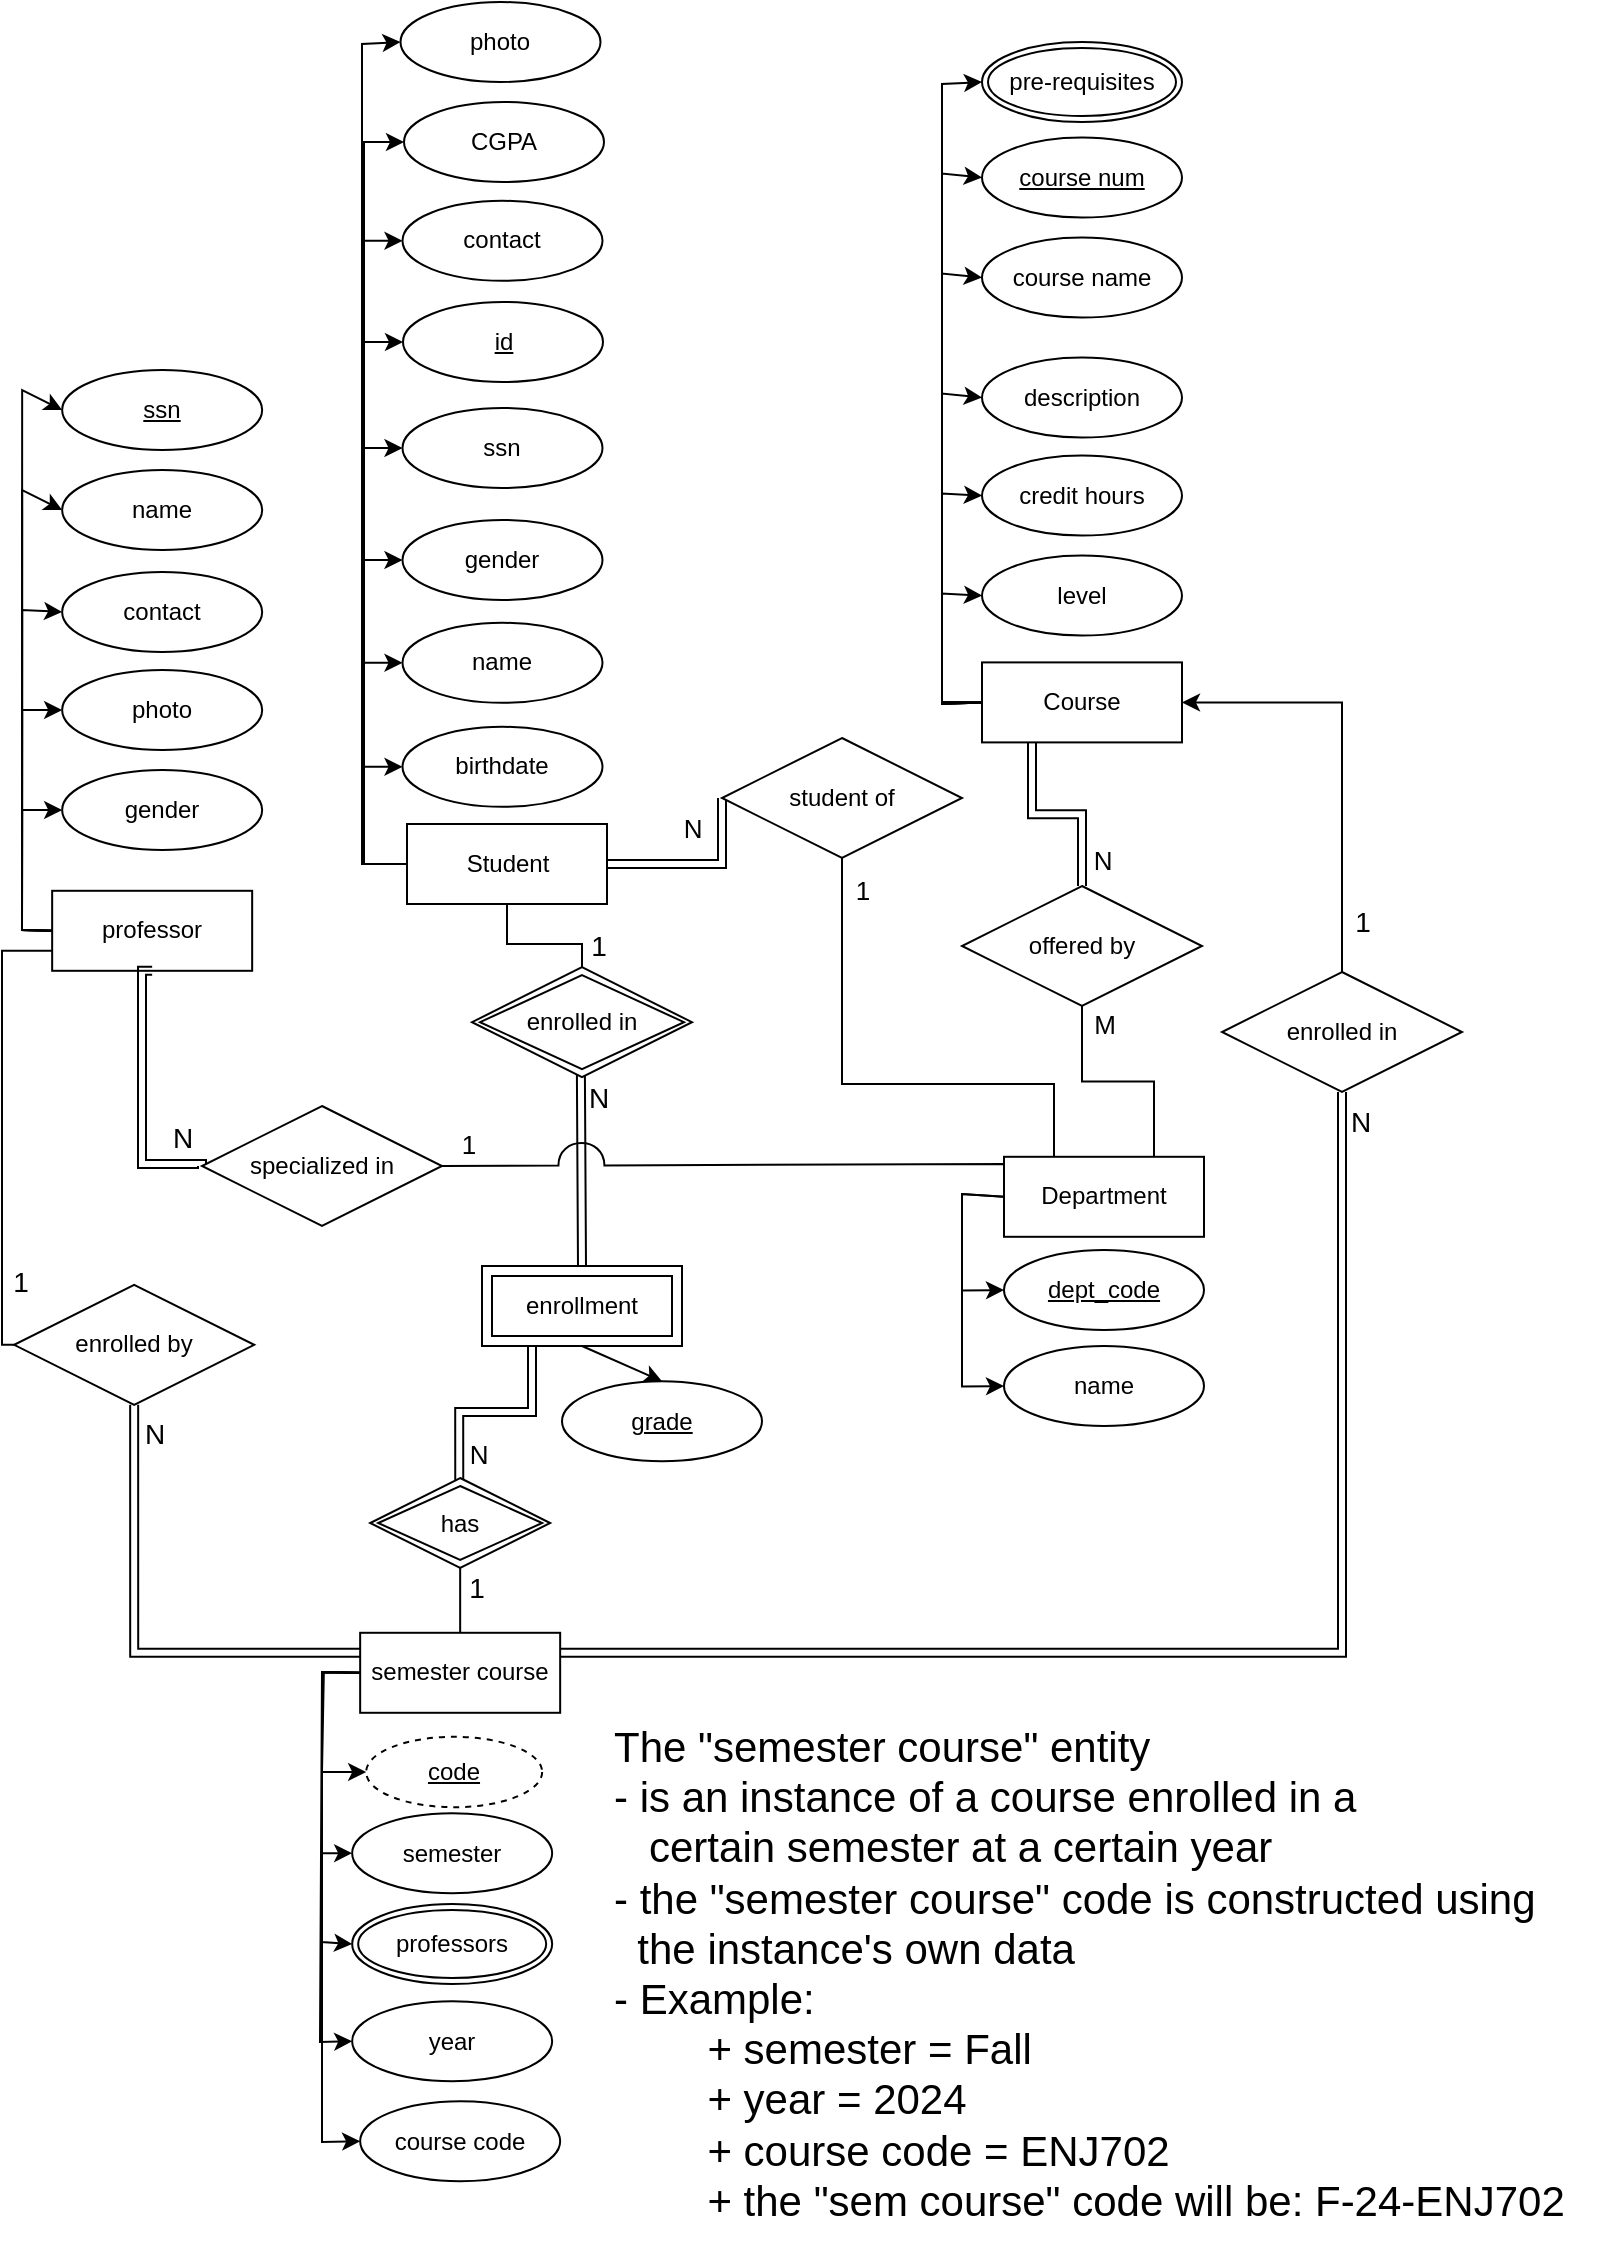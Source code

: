 <mxfile version="23.1.2" type="github">
  <diagram name="Page-1" id="5T_YC4kcuNcBQj2MiASD">
    <mxGraphModel dx="168" dy="612" grid="1" gridSize="10" guides="1" tooltips="1" connect="1" arrows="1" fold="1" page="1" pageScale="1" pageWidth="827" pageHeight="1169" math="0" shadow="0">
      <root>
        <mxCell id="0" />
        <mxCell id="1" parent="0" />
        <mxCell id="dBDPDZmybZHjLRNopPOm-32" style="rounded=1;orthogonalLoop=1;jettySize=auto;html=1;exitX=0.5;exitY=0;exitDx=0;exitDy=0;entryX=0;entryY=1;entryDx=0;entryDy=0;endArrow=none;endFill=0;" parent="1" edge="1">
          <mxGeometry relative="1" as="geometry">
            <mxPoint x="498.662" y="60.078" as="targetPoint" />
          </mxGeometry>
        </mxCell>
        <mxCell id="dBDPDZmybZHjLRNopPOm-33" style="rounded=1;orthogonalLoop=1;jettySize=auto;html=1;entryX=0.5;entryY=1;entryDx=0;entryDy=0;exitX=0.5;exitY=0;exitDx=0;exitDy=0;endArrow=none;endFill=0;" parent="1" edge="1">
          <mxGeometry relative="1" as="geometry">
            <mxPoint x="442.5" y="55.2" as="targetPoint" />
          </mxGeometry>
        </mxCell>
        <mxCell id="dBDPDZmybZHjLRNopPOm-34" style="rounded=1;orthogonalLoop=1;jettySize=auto;html=1;entryX=0.5;entryY=1;entryDx=0;entryDy=0;exitX=0.5;exitY=0;exitDx=0;exitDy=0;endArrow=none;endFill=0;" parent="1" edge="1">
          <mxGeometry relative="1" as="geometry">
            <mxPoint x="367.5" y="55.2" as="targetPoint" />
          </mxGeometry>
        </mxCell>
        <mxCell id="cZ-kEsk4A76ILp2WTgLH-54" style="rounded=0;orthogonalLoop=1;jettySize=auto;html=1;exitX=1;exitY=0.5;exitDx=0;exitDy=0;entryX=0;entryY=0.5;entryDx=0;entryDy=0;endArrow=none;endFill=0;" parent="1" edge="1">
          <mxGeometry relative="1" as="geometry">
            <mxPoint x="364" y="390.0" as="sourcePoint" />
          </mxGeometry>
        </mxCell>
        <mxCell id="cZ-kEsk4A76ILp2WTgLH-36" style="rounded=0;orthogonalLoop=1;jettySize=auto;html=1;exitX=0.5;exitY=1;exitDx=0;exitDy=0;entryX=0;entryY=0;entryDx=0;entryDy=0;endArrow=none;endFill=0;" parent="1" edge="1">
          <mxGeometry relative="1" as="geometry">
            <mxPoint x="430" y="600" as="sourcePoint" />
          </mxGeometry>
        </mxCell>
        <mxCell id="cZ-kEsk4A76ILp2WTgLH-38" style="rounded=0;orthogonalLoop=1;jettySize=auto;html=1;exitX=0.5;exitY=1;exitDx=0;exitDy=0;entryX=0;entryY=0;entryDx=0;entryDy=0;endArrow=none;endFill=0;" parent="1" edge="1">
          <mxGeometry relative="1" as="geometry">
            <mxPoint x="430" y="600" as="sourcePoint" />
          </mxGeometry>
        </mxCell>
        <mxCell id="cZ-kEsk4A76ILp2WTgLH-39" style="rounded=0;orthogonalLoop=1;jettySize=auto;html=1;exitX=0.5;exitY=1;exitDx=0;exitDy=0;entryX=0;entryY=0;entryDx=0;entryDy=0;endArrow=none;endFill=0;" parent="1" edge="1">
          <mxGeometry relative="1" as="geometry">
            <mxPoint x="430" y="600" as="sourcePoint" />
          </mxGeometry>
        </mxCell>
        <mxCell id="cZ-kEsk4A76ILp2WTgLH-40" style="rounded=0;orthogonalLoop=1;jettySize=auto;html=1;exitX=0.5;exitY=1;exitDx=0;exitDy=0;entryX=1;entryY=0;entryDx=0;entryDy=0;endArrow=none;endFill=0;" parent="1" edge="1">
          <mxGeometry relative="1" as="geometry">
            <mxPoint x="430" y="600" as="sourcePoint" />
          </mxGeometry>
        </mxCell>
        <mxCell id="cZ-kEsk4A76ILp2WTgLH-41" style="rounded=0;orthogonalLoop=1;jettySize=auto;html=1;exitX=0.5;exitY=1;exitDx=0;exitDy=0;entryX=1;entryY=0;entryDx=0;entryDy=0;endArrow=none;endFill=0;" parent="1" edge="1">
          <mxGeometry relative="1" as="geometry">
            <mxPoint x="430" y="600" as="sourcePoint" />
          </mxGeometry>
        </mxCell>
        <mxCell id="xTe9xbJIrPCpYl-wwYux-94" style="rounded=0;orthogonalLoop=1;jettySize=auto;html=1;exitX=0.5;exitY=0;exitDx=0;exitDy=0;entryX=0.495;entryY=0.975;entryDx=0;entryDy=0;shape=link;entryPerimeter=0;" parent="1" source="xTe9xbJIrPCpYl-wwYux-115" target="xTe9xbJIrPCpYl-wwYux-116" edge="1">
          <mxGeometry relative="1" as="geometry">
            <mxPoint x="1140" y="531.6" as="targetPoint" />
            <mxPoint x="1140" y="649" as="sourcePoint" />
          </mxGeometry>
        </mxCell>
        <mxCell id="xTe9xbJIrPCpYl-wwYux-109" value="N" style="edgeLabel;html=1;align=center;verticalAlign=middle;resizable=0;points=[];fontSize=14;" parent="xTe9xbJIrPCpYl-wwYux-94" connectable="0" vertex="1">
          <mxGeometry x="0.688" y="-1" relative="1" as="geometry">
            <mxPoint x="7" y="-3" as="offset" />
          </mxGeometry>
        </mxCell>
        <mxCell id="xTe9xbJIrPCpYl-wwYux-98" style="rounded=0;orthogonalLoop=1;jettySize=auto;html=1;exitX=0.5;exitY=1;exitDx=0;exitDy=0;entryX=0.5;entryY=0;entryDx=0;entryDy=0;" parent="1" source="xTe9xbJIrPCpYl-wwYux-115" target="xTe9xbJIrPCpYl-wwYux-97" edge="1">
          <mxGeometry relative="1" as="geometry">
            <mxPoint x="1140" y="689" as="sourcePoint" />
          </mxGeometry>
        </mxCell>
        <mxCell id="X2fCzPqbsDA_nEbmkDdk-4" value="year" style="ellipse;whiteSpace=wrap;html=1;align=center;" parent="1" vertex="1">
          <mxGeometry x="1025.08" y="1018.6" width="100" height="40" as="geometry" />
        </mxCell>
        <mxCell id="X2fCzPqbsDA_nEbmkDdk-5" value="semester" style="ellipse;whiteSpace=wrap;html=1;align=center;" parent="1" vertex="1">
          <mxGeometry x="1025.08" y="924.6" width="100" height="40" as="geometry" />
        </mxCell>
        <mxCell id="mxcPJLZRpm7xzvowM338-1" style="edgeStyle=orthogonalEdgeStyle;rounded=0;orthogonalLoop=1;jettySize=auto;html=1;entryX=0;entryY=0.5;entryDx=0;entryDy=0;" parent="1" source="X2fCzPqbsDA_nEbmkDdk-7" target="X2fCzPqbsDA_nEbmkDdk-5" edge="1">
          <mxGeometry relative="1" as="geometry">
            <Array as="points">
              <mxPoint x="1010" y="854" />
              <mxPoint x="1010" y="945" />
            </Array>
          </mxGeometry>
        </mxCell>
        <mxCell id="X2fCzPqbsDA_nEbmkDdk-7" value="semester course" style="whiteSpace=wrap;html=1;align=center;" parent="1" vertex="1">
          <mxGeometry x="1029.08" y="834.4" width="100" height="40" as="geometry" />
        </mxCell>
        <mxCell id="X2fCzPqbsDA_nEbmkDdk-9" value="" style="edgeStyle=none;orthogonalLoop=1;jettySize=auto;html=1;rounded=0;exitX=0;exitY=0.5;exitDx=0;exitDy=0;entryX=0;entryY=0.5;entryDx=0;entryDy=0;" parent="1" source="X2fCzPqbsDA_nEbmkDdk-7" target="mxcPJLZRpm7xzvowM338-2" edge="1">
          <mxGeometry width="100" relative="1" as="geometry">
            <mxPoint x="1043.08" y="863.6" as="sourcePoint" />
            <mxPoint x="1025" y="989" as="targetPoint" />
            <Array as="points">
              <mxPoint x="1010" y="854" />
              <mxPoint x="1010" y="989" />
            </Array>
          </mxGeometry>
        </mxCell>
        <mxCell id="X2fCzPqbsDA_nEbmkDdk-10" value="" style="edgeStyle=none;orthogonalLoop=1;jettySize=auto;html=1;rounded=0;exitX=0;exitY=0.5;exitDx=0;exitDy=0;entryX=0;entryY=0.5;entryDx=0;entryDy=0;" parent="1" source="X2fCzPqbsDA_nEbmkDdk-7" target="X2fCzPqbsDA_nEbmkDdk-4" edge="1">
          <mxGeometry width="100" relative="1" as="geometry">
            <mxPoint x="1033.08" y="872.6" as="sourcePoint" />
            <mxPoint x="1029.08" y="932.6" as="targetPoint" />
            <Array as="points">
              <mxPoint x="1010" y="854" />
              <mxPoint x="1009" y="1039" />
            </Array>
          </mxGeometry>
        </mxCell>
        <mxCell id="X2fCzPqbsDA_nEbmkDdk-11" value="" style="edgeStyle=none;orthogonalLoop=1;jettySize=auto;html=1;rounded=0;exitX=0;exitY=0.5;exitDx=0;exitDy=0;entryX=0;entryY=0.5;entryDx=0;entryDy=0;" parent="1" source="X2fCzPqbsDA_nEbmkDdk-7" target="X2fCzPqbsDA_nEbmkDdk-12" edge="1">
          <mxGeometry width="100" relative="1" as="geometry">
            <mxPoint x="1063.08" y="883.6" as="sourcePoint" />
            <mxPoint x="1029.08" y="1057.6" as="targetPoint" />
            <Array as="points">
              <mxPoint x="1010" y="854" />
              <mxPoint x="1010" y="1089" />
            </Array>
          </mxGeometry>
        </mxCell>
        <mxCell id="X2fCzPqbsDA_nEbmkDdk-12" value="course code" style="ellipse;whiteSpace=wrap;html=1;align=center;" parent="1" vertex="1">
          <mxGeometry x="1029.08" y="1068.6" width="100" height="40" as="geometry" />
        </mxCell>
        <mxCell id="X2fCzPqbsDA_nEbmkDdk-16" value="" style="edgeStyle=none;orthogonalLoop=1;jettySize=auto;html=1;rounded=0;exitX=0;exitY=0.5;exitDx=0;exitDy=0;entryX=0;entryY=0.5;entryDx=0;entryDy=0;" parent="1" source="X2fCzPqbsDA_nEbmkDdk-7" target="X2fCzPqbsDA_nEbmkDdk-17" edge="1">
          <mxGeometry width="100" relative="1" as="geometry">
            <mxPoint x="1029.92" y="854" as="sourcePoint" />
            <mxPoint x="1029" y="894" as="targetPoint" />
            <Array as="points">
              <mxPoint x="1010.92" y="854" />
              <mxPoint x="1010" y="904" />
            </Array>
          </mxGeometry>
        </mxCell>
        <mxCell id="X2fCzPqbsDA_nEbmkDdk-17" value="&lt;u&gt;code&lt;/u&gt;" style="ellipse;whiteSpace=wrap;html=1;align=center;dashed=1;aspect=fixed;" parent="1" vertex="1">
          <mxGeometry x="1032.08" y="886.4" width="88" height="35.2" as="geometry" />
        </mxCell>
        <mxCell id="xTe9xbJIrPCpYl-wwYux-2" style="edgeStyle=orthogonalEdgeStyle;rounded=0;orthogonalLoop=1;jettySize=auto;html=1;exitX=0.5;exitY=0;exitDx=0;exitDy=0;entryX=0.5;entryY=1;entryDx=0;entryDy=0;endArrow=none;endFill=0;" parent="1" source="X2fCzPqbsDA_nEbmkDdk-7" target="xTe9xbJIrPCpYl-wwYux-118" edge="1">
          <mxGeometry relative="1" as="geometry">
            <mxPoint x="1075.08" y="843" as="sourcePoint" />
            <mxPoint x="1079.08" y="781.0" as="targetPoint" />
          </mxGeometry>
        </mxCell>
        <mxCell id="xTe9xbJIrPCpYl-wwYux-111" value="1" style="edgeLabel;html=1;align=center;verticalAlign=middle;resizable=0;points=[];fontSize=14;" parent="xTe9xbJIrPCpYl-wwYux-2" connectable="0" vertex="1">
          <mxGeometry x="0.384" y="-1" relative="1" as="geometry">
            <mxPoint x="7" as="offset" />
          </mxGeometry>
        </mxCell>
        <mxCell id="xTe9xbJIrPCpYl-wwYux-4" style="edgeStyle=orthogonalEdgeStyle;rounded=0;orthogonalLoop=1;jettySize=auto;html=1;exitX=0.495;exitY=0.035;exitDx=0;exitDy=0;entryX=0.25;entryY=1;entryDx=0;entryDy=0;shape=link;exitPerimeter=0;" parent="1" source="xTe9xbJIrPCpYl-wwYux-118" target="xTe9xbJIrPCpYl-wwYux-115" edge="1">
          <mxGeometry relative="1" as="geometry">
            <mxPoint x="1079.08" y="740.0" as="sourcePoint" />
            <mxPoint x="1115" y="689" as="targetPoint" />
          </mxGeometry>
        </mxCell>
        <mxCell id="xTe9xbJIrPCpYl-wwYux-112" value="N" style="edgeLabel;html=1;align=center;verticalAlign=middle;resizable=0;points=[];fontSize=13;" parent="xTe9xbJIrPCpYl-wwYux-4" connectable="0" vertex="1">
          <mxGeometry x="-0.744" y="-4" relative="1" as="geometry">
            <mxPoint x="5" as="offset" />
          </mxGeometry>
        </mxCell>
        <mxCell id="xTe9xbJIrPCpYl-wwYux-7" style="edgeStyle=orthogonalEdgeStyle;rounded=0;orthogonalLoop=1;jettySize=auto;html=1;exitX=0.5;exitY=1;exitDx=0;exitDy=0;entryX=0;entryY=0.25;entryDx=0;entryDy=0;shape=link;" parent="1" source="xTe9xbJIrPCpYl-wwYux-5" target="X2fCzPqbsDA_nEbmkDdk-7" edge="1">
          <mxGeometry relative="1" as="geometry" />
        </mxCell>
        <mxCell id="xTe9xbJIrPCpYl-wwYux-113" value="N" style="edgeLabel;html=1;align=center;verticalAlign=middle;resizable=0;points=[];fontSize=14;" parent="xTe9xbJIrPCpYl-wwYux-7" connectable="0" vertex="1">
          <mxGeometry x="-0.788" y="4" relative="1" as="geometry">
            <mxPoint x="6" y="-11" as="offset" />
          </mxGeometry>
        </mxCell>
        <mxCell id="xTe9xbJIrPCpYl-wwYux-59" style="edgeStyle=orthogonalEdgeStyle;rounded=0;orthogonalLoop=1;jettySize=auto;html=1;exitX=0;exitY=0.5;exitDx=0;exitDy=0;entryX=0;entryY=0.75;entryDx=0;entryDy=0;endArrow=none;endFill=0;" parent="1" source="xTe9xbJIrPCpYl-wwYux-5" target="xTe9xbJIrPCpYl-wwYux-8" edge="1">
          <mxGeometry relative="1" as="geometry">
            <Array as="points">
              <mxPoint x="850" y="690" />
              <mxPoint x="850" y="493" />
            </Array>
          </mxGeometry>
        </mxCell>
        <mxCell id="xTe9xbJIrPCpYl-wwYux-114" value="1" style="edgeLabel;html=1;align=center;verticalAlign=middle;resizable=0;points=[];fontSize=14;" parent="xTe9xbJIrPCpYl-wwYux-59" connectable="0" vertex="1">
          <mxGeometry x="-0.625" y="-1" relative="1" as="geometry">
            <mxPoint x="8" y="5" as="offset" />
          </mxGeometry>
        </mxCell>
        <mxCell id="xTe9xbJIrPCpYl-wwYux-5" value="enrolled by" style="shape=rhombus;perimeter=rhombusPerimeter;whiteSpace=wrap;html=1;align=center;" parent="1" vertex="1">
          <mxGeometry x="856.08" y="660.4" width="120" height="60" as="geometry" />
        </mxCell>
        <mxCell id="xTe9xbJIrPCpYl-wwYux-8" value="professor" style="whiteSpace=wrap;html=1;align=center;" parent="1" vertex="1">
          <mxGeometry x="875.08" y="463.4" width="100" height="40" as="geometry" />
        </mxCell>
        <mxCell id="xTe9xbJIrPCpYl-wwYux-9" value="&lt;u&gt;ssn&lt;/u&gt;" style="ellipse;whiteSpace=wrap;html=1;align=center;" parent="1" vertex="1">
          <mxGeometry x="880.08" y="203" width="100" height="40" as="geometry" />
        </mxCell>
        <mxCell id="xTe9xbJIrPCpYl-wwYux-10" value="name" style="ellipse;whiteSpace=wrap;html=1;align=center;" parent="1" vertex="1">
          <mxGeometry x="880.08" y="253" width="100" height="40" as="geometry" />
        </mxCell>
        <mxCell id="xTe9xbJIrPCpYl-wwYux-11" value="contact" style="ellipse;whiteSpace=wrap;html=1;align=center;" parent="1" vertex="1">
          <mxGeometry x="880.08" y="304" width="100" height="40" as="geometry" />
        </mxCell>
        <mxCell id="xTe9xbJIrPCpYl-wwYux-12" value="photo" style="ellipse;whiteSpace=wrap;html=1;align=center;" parent="1" vertex="1">
          <mxGeometry x="880.08" y="353" width="100" height="40" as="geometry" />
        </mxCell>
        <mxCell id="xTe9xbJIrPCpYl-wwYux-13" value="gender" style="ellipse;whiteSpace=wrap;html=1;align=center;" parent="1" vertex="1">
          <mxGeometry x="880.08" y="403" width="100" height="40" as="geometry" />
        </mxCell>
        <mxCell id="xTe9xbJIrPCpYl-wwYux-14" value="" style="edgeStyle=none;orthogonalLoop=1;jettySize=auto;html=1;rounded=0;entryX=0;entryY=0.5;entryDx=0;entryDy=0;exitX=0;exitY=0.5;exitDx=0;exitDy=0;" parent="1" source="xTe9xbJIrPCpYl-wwYux-8" target="xTe9xbJIrPCpYl-wwYux-9" edge="1">
          <mxGeometry width="100" relative="1" as="geometry">
            <mxPoint x="860.08" y="154" as="sourcePoint" />
            <mxPoint x="870.08" y="214.4" as="targetPoint" />
            <Array as="points">
              <mxPoint x="860" y="483" />
              <mxPoint x="860.08" y="213" />
            </Array>
          </mxGeometry>
        </mxCell>
        <mxCell id="xTe9xbJIrPCpYl-wwYux-15" value="" style="edgeStyle=none;orthogonalLoop=1;jettySize=auto;html=1;rounded=0;entryX=0;entryY=0.5;entryDx=0;entryDy=0;exitX=0;exitY=0.5;exitDx=0;exitDy=0;" parent="1" source="xTe9xbJIrPCpYl-wwYux-8" target="xTe9xbJIrPCpYl-wwYux-10" edge="1">
          <mxGeometry width="100" relative="1" as="geometry">
            <mxPoint x="810.08" y="194" as="sourcePoint" />
            <mxPoint x="870.08" y="254" as="targetPoint" />
            <Array as="points">
              <mxPoint x="860" y="483" />
              <mxPoint x="860.08" y="263" />
            </Array>
          </mxGeometry>
        </mxCell>
        <mxCell id="xTe9xbJIrPCpYl-wwYux-16" value="" style="edgeStyle=none;orthogonalLoop=1;jettySize=auto;html=1;rounded=0;entryX=0;entryY=0.5;entryDx=0;entryDy=0;exitX=0;exitY=0.5;exitDx=0;exitDy=0;" parent="1" source="xTe9xbJIrPCpYl-wwYux-8" target="xTe9xbJIrPCpYl-wwYux-11" edge="1">
          <mxGeometry width="100" relative="1" as="geometry">
            <mxPoint x="810.08" y="258" as="sourcePoint" />
            <mxPoint x="870.08" y="318" as="targetPoint" />
            <Array as="points">
              <mxPoint x="860" y="483" />
              <mxPoint x="860.08" y="323" />
            </Array>
          </mxGeometry>
        </mxCell>
        <mxCell id="xTe9xbJIrPCpYl-wwYux-17" value="" style="edgeStyle=none;orthogonalLoop=1;jettySize=auto;html=1;rounded=0;entryX=0;entryY=0.5;entryDx=0;entryDy=0;exitX=0;exitY=0.5;exitDx=0;exitDy=0;" parent="1" source="xTe9xbJIrPCpYl-wwYux-8" target="xTe9xbJIrPCpYl-wwYux-12" edge="1">
          <mxGeometry width="100" relative="1" as="geometry">
            <mxPoint x="830.08" y="203" as="sourcePoint" />
            <mxPoint x="880.08" y="358" as="targetPoint" />
            <Array as="points">
              <mxPoint x="860" y="483" />
              <mxPoint x="860.08" y="373" />
            </Array>
          </mxGeometry>
        </mxCell>
        <mxCell id="xTe9xbJIrPCpYl-wwYux-18" value="" style="edgeStyle=none;orthogonalLoop=1;jettySize=auto;html=1;rounded=0;entryX=0;entryY=0.5;entryDx=0;entryDy=0;exitX=0;exitY=0.5;exitDx=0;exitDy=0;" parent="1" source="xTe9xbJIrPCpYl-wwYux-8" target="xTe9xbJIrPCpYl-wwYux-13" edge="1">
          <mxGeometry width="100" relative="1" as="geometry">
            <mxPoint x="810.08" y="368" as="sourcePoint" />
            <mxPoint x="870.08" y="428" as="targetPoint" />
            <Array as="points">
              <mxPoint x="860" y="483" />
              <mxPoint x="860.08" y="423" />
            </Array>
          </mxGeometry>
        </mxCell>
        <mxCell id="xTe9xbJIrPCpYl-wwYux-20" value="Department" style="whiteSpace=wrap;html=1;align=center;" parent="1" vertex="1">
          <mxGeometry x="1351" y="596.4" width="100" height="40" as="geometry" />
        </mxCell>
        <mxCell id="xTe9xbJIrPCpYl-wwYux-21" value="&lt;u&gt;dept_code&lt;/u&gt;" style="ellipse;whiteSpace=wrap;html=1;align=center;" parent="1" vertex="1">
          <mxGeometry x="1351" y="643" width="100" height="40" as="geometry" />
        </mxCell>
        <mxCell id="xTe9xbJIrPCpYl-wwYux-22" value="" style="edgeStyle=none;orthogonalLoop=1;jettySize=auto;html=1;rounded=0;entryX=0;entryY=0.5;entryDx=0;entryDy=0;exitX=0;exitY=0.5;exitDx=0;exitDy=0;" parent="1" source="xTe9xbJIrPCpYl-wwYux-20" target="xTe9xbJIrPCpYl-wwYux-21" edge="1">
          <mxGeometry width="100" relative="1" as="geometry">
            <mxPoint x="1330" y="616" as="sourcePoint" />
            <mxPoint x="1340" y="676.4" as="targetPoint" />
            <Array as="points">
              <mxPoint x="1330" y="615" />
              <mxPoint x="1330" y="663.3" />
            </Array>
          </mxGeometry>
        </mxCell>
        <mxCell id="xTe9xbJIrPCpYl-wwYux-23" value="name" style="ellipse;whiteSpace=wrap;html=1;align=center;" parent="1" vertex="1">
          <mxGeometry x="1351" y="691" width="100" height="40" as="geometry" />
        </mxCell>
        <mxCell id="xTe9xbJIrPCpYl-wwYux-24" value="" style="edgeStyle=none;orthogonalLoop=1;jettySize=auto;html=1;rounded=0;entryX=0;entryY=0.5;entryDx=0;entryDy=0;exitX=0;exitY=0.5;exitDx=0;exitDy=0;" parent="1" source="xTe9xbJIrPCpYl-wwYux-20" target="xTe9xbJIrPCpYl-wwYux-23" edge="1">
          <mxGeometry width="100" relative="1" as="geometry">
            <mxPoint x="1280" y="656" as="sourcePoint" />
            <mxPoint x="1340" y="716" as="targetPoint" />
            <Array as="points">
              <mxPoint x="1330" y="615" />
              <mxPoint x="1330" y="711.3" />
            </Array>
          </mxGeometry>
        </mxCell>
        <mxCell id="xTe9xbJIrPCpYl-wwYux-44" value="Course" style="whiteSpace=wrap;html=1;align=center;" parent="1" vertex="1">
          <mxGeometry x="1340" y="349.2" width="100" height="40" as="geometry" />
        </mxCell>
        <mxCell id="xTe9xbJIrPCpYl-wwYux-45" value="&lt;u&gt;course num&lt;/u&gt;" style="ellipse;whiteSpace=wrap;html=1;align=center;" parent="1" vertex="1">
          <mxGeometry x="1340" y="86.8" width="100" height="40" as="geometry" />
        </mxCell>
        <mxCell id="xTe9xbJIrPCpYl-wwYux-46" value="course name" style="ellipse;whiteSpace=wrap;html=1;align=center;" parent="1" vertex="1">
          <mxGeometry x="1340" y="136.8" width="100" height="40" as="geometry" />
        </mxCell>
        <mxCell id="xTe9xbJIrPCpYl-wwYux-47" value="description" style="ellipse;whiteSpace=wrap;html=1;align=center;" parent="1" vertex="1">
          <mxGeometry x="1340" y="196.8" width="100" height="40" as="geometry" />
        </mxCell>
        <mxCell id="xTe9xbJIrPCpYl-wwYux-48" value="credit hours" style="ellipse;whiteSpace=wrap;html=1;align=center;" parent="1" vertex="1">
          <mxGeometry x="1340" y="245.8" width="100" height="40" as="geometry" />
        </mxCell>
        <mxCell id="xTe9xbJIrPCpYl-wwYux-49" value="level" style="ellipse;whiteSpace=wrap;html=1;align=center;" parent="1" vertex="1">
          <mxGeometry x="1340" y="295.8" width="100" height="40" as="geometry" />
        </mxCell>
        <mxCell id="xTe9xbJIrPCpYl-wwYux-50" value="" style="edgeStyle=none;orthogonalLoop=1;jettySize=auto;html=1;rounded=0;entryX=0;entryY=0.5;entryDx=0;entryDy=0;exitX=0;exitY=0.5;exitDx=0;exitDy=0;" parent="1" source="xTe9xbJIrPCpYl-wwYux-44" target="xTe9xbJIrPCpYl-wwYux-45" edge="1">
          <mxGeometry width="100" relative="1" as="geometry">
            <mxPoint x="1320" y="45.8" as="sourcePoint" />
            <mxPoint x="1330" y="106.2" as="targetPoint" />
            <Array as="points">
              <mxPoint x="1320" y="369" />
              <mxPoint x="1320" y="104.8" />
            </Array>
          </mxGeometry>
        </mxCell>
        <mxCell id="xTe9xbJIrPCpYl-wwYux-51" value="" style="edgeStyle=none;orthogonalLoop=1;jettySize=auto;html=1;rounded=0;entryX=0;entryY=0.5;entryDx=0;entryDy=0;exitX=0;exitY=0.5;exitDx=0;exitDy=0;" parent="1" source="xTe9xbJIrPCpYl-wwYux-44" target="xTe9xbJIrPCpYl-wwYux-46" edge="1">
          <mxGeometry width="100" relative="1" as="geometry">
            <mxPoint x="1270" y="85.8" as="sourcePoint" />
            <mxPoint x="1330" y="145.8" as="targetPoint" />
            <Array as="points">
              <mxPoint x="1320" y="370" />
              <mxPoint x="1320" y="154.8" />
            </Array>
          </mxGeometry>
        </mxCell>
        <mxCell id="xTe9xbJIrPCpYl-wwYux-52" value="" style="edgeStyle=none;orthogonalLoop=1;jettySize=auto;html=1;rounded=0;entryX=0;entryY=0.5;entryDx=0;entryDy=0;exitX=0;exitY=0.5;exitDx=0;exitDy=0;" parent="1" source="xTe9xbJIrPCpYl-wwYux-44" target="xTe9xbJIrPCpYl-wwYux-47" edge="1">
          <mxGeometry width="100" relative="1" as="geometry">
            <mxPoint x="1270" y="149.8" as="sourcePoint" />
            <mxPoint x="1330" y="209.8" as="targetPoint" />
            <Array as="points">
              <mxPoint x="1320" y="370" />
              <mxPoint x="1320" y="214.8" />
            </Array>
          </mxGeometry>
        </mxCell>
        <mxCell id="xTe9xbJIrPCpYl-wwYux-53" value="" style="edgeStyle=none;orthogonalLoop=1;jettySize=auto;html=1;rounded=0;entryX=0;entryY=0.5;entryDx=0;entryDy=0;exitX=0;exitY=0.5;exitDx=0;exitDy=0;" parent="1" source="xTe9xbJIrPCpYl-wwYux-44" target="xTe9xbJIrPCpYl-wwYux-48" edge="1">
          <mxGeometry width="100" relative="1" as="geometry">
            <mxPoint x="1290" y="94.8" as="sourcePoint" />
            <mxPoint x="1340" y="249.8" as="targetPoint" />
            <Array as="points">
              <mxPoint x="1320" y="370" />
              <mxPoint x="1320" y="264.8" />
            </Array>
          </mxGeometry>
        </mxCell>
        <mxCell id="xTe9xbJIrPCpYl-wwYux-54" value="" style="edgeStyle=none;orthogonalLoop=1;jettySize=auto;html=1;rounded=0;entryX=0;entryY=0.5;entryDx=0;entryDy=0;exitX=0;exitY=0.5;exitDx=0;exitDy=0;" parent="1" source="xTe9xbJIrPCpYl-wwYux-44" target="xTe9xbJIrPCpYl-wwYux-49" edge="1">
          <mxGeometry width="100" relative="1" as="geometry">
            <mxPoint x="1270" y="259.8" as="sourcePoint" />
            <mxPoint x="1330" y="319.8" as="targetPoint" />
            <Array as="points">
              <mxPoint x="1320" y="369" />
              <mxPoint x="1320" y="314.8" />
            </Array>
          </mxGeometry>
        </mxCell>
        <mxCell id="xTe9xbJIrPCpYl-wwYux-56" style="edgeStyle=orthogonalEdgeStyle;rounded=0;orthogonalLoop=1;jettySize=auto;html=1;exitX=0.5;exitY=1;exitDx=0;exitDy=0;entryX=1;entryY=0.25;entryDx=0;entryDy=0;shape=link;" parent="1" source="xTe9xbJIrPCpYl-wwYux-55" target="X2fCzPqbsDA_nEbmkDdk-7" edge="1">
          <mxGeometry relative="1" as="geometry">
            <mxPoint x="1070" y="660" as="targetPoint" />
          </mxGeometry>
        </mxCell>
        <mxCell id="xTe9xbJIrPCpYl-wwYux-107" value="N" style="edgeLabel;html=1;align=center;verticalAlign=middle;resizable=0;points=[];fontSize=14;" parent="xTe9xbJIrPCpYl-wwYux-56" connectable="0" vertex="1">
          <mxGeometry x="-0.951" y="1" relative="1" as="geometry">
            <mxPoint x="8" y="-2" as="offset" />
          </mxGeometry>
        </mxCell>
        <mxCell id="xTe9xbJIrPCpYl-wwYux-58" style="edgeStyle=orthogonalEdgeStyle;rounded=0;orthogonalLoop=1;jettySize=auto;html=1;exitX=0.5;exitY=0;exitDx=0;exitDy=0;entryX=1;entryY=0.5;entryDx=0;entryDy=0;" parent="1" source="xTe9xbJIrPCpYl-wwYux-55" target="xTe9xbJIrPCpYl-wwYux-44" edge="1">
          <mxGeometry relative="1" as="geometry" />
        </mxCell>
        <mxCell id="xTe9xbJIrPCpYl-wwYux-106" value="1" style="edgeLabel;html=1;align=center;verticalAlign=middle;resizable=0;points=[];fontSize=14;" parent="xTe9xbJIrPCpYl-wwYux-58" connectable="0" vertex="1">
          <mxGeometry x="-0.555" y="-2" relative="1" as="geometry">
            <mxPoint x="8" y="23" as="offset" />
          </mxGeometry>
        </mxCell>
        <mxCell id="xTe9xbJIrPCpYl-wwYux-55" value="enrolled in" style="shape=rhombus;perimeter=rhombusPerimeter;whiteSpace=wrap;html=1;align=center;" parent="1" vertex="1">
          <mxGeometry x="1460" y="504.0" width="120" height="60" as="geometry" />
        </mxCell>
        <mxCell id="xTe9xbJIrPCpYl-wwYux-80" style="edgeStyle=orthogonalEdgeStyle;rounded=0;orthogonalLoop=1;jettySize=auto;html=1;exitX=0;exitY=0.5;exitDx=0;exitDy=0;entryX=0;entryY=0.5;entryDx=0;entryDy=0;endArrow=none;endFill=0;startArrow=classic;startFill=1;" parent="1" source="xTe9xbJIrPCpYl-wwYux-60" target="xTe9xbJIrPCpYl-wwYux-71" edge="1">
          <mxGeometry relative="1" as="geometry" />
        </mxCell>
        <mxCell id="xTe9xbJIrPCpYl-wwYux-60" value="CGPA" style="ellipse;whiteSpace=wrap;html=1;align=center;" parent="1" vertex="1">
          <mxGeometry x="1051" y="69" width="100" height="40" as="geometry" />
        </mxCell>
        <mxCell id="xTe9xbJIrPCpYl-wwYux-79" style="edgeStyle=orthogonalEdgeStyle;rounded=0;orthogonalLoop=1;jettySize=auto;html=1;exitX=0;exitY=0.5;exitDx=0;exitDy=0;entryX=0;entryY=0.5;entryDx=0;entryDy=0;endArrow=none;endFill=0;startArrow=classic;startFill=1;" parent="1" source="xTe9xbJIrPCpYl-wwYux-62" target="xTe9xbJIrPCpYl-wwYux-71" edge="1">
          <mxGeometry relative="1" as="geometry">
            <mxPoint x="1011" y="339.0" as="targetPoint" />
          </mxGeometry>
        </mxCell>
        <mxCell id="xTe9xbJIrPCpYl-wwYux-62" value="contact" style="ellipse;whiteSpace=wrap;html=1;align=center;" parent="1" vertex="1">
          <mxGeometry x="1050.25" y="118.4" width="100" height="40" as="geometry" />
        </mxCell>
        <mxCell id="xTe9xbJIrPCpYl-wwYux-77" style="edgeStyle=orthogonalEdgeStyle;rounded=0;orthogonalLoop=1;jettySize=auto;html=1;exitX=0;exitY=0.5;exitDx=0;exitDy=0;entryX=0;entryY=0.5;entryDx=0;entryDy=0;startArrow=classic;startFill=1;endArrow=none;endFill=0;" parent="1" source="xTe9xbJIrPCpYl-wwYux-63" target="xTe9xbJIrPCpYl-wwYux-71" edge="1">
          <mxGeometry relative="1" as="geometry" />
        </mxCell>
        <mxCell id="xTe9xbJIrPCpYl-wwYux-63" value="id" style="ellipse;whiteSpace=wrap;html=1;align=center;fontStyle=4;" parent="1" vertex="1">
          <mxGeometry x="1050.5" y="169" width="100" height="40" as="geometry" />
        </mxCell>
        <mxCell id="xTe9xbJIrPCpYl-wwYux-76" style="edgeStyle=orthogonalEdgeStyle;rounded=0;orthogonalLoop=1;jettySize=auto;html=1;exitX=0;exitY=0.5;exitDx=0;exitDy=0;entryX=0;entryY=0.5;entryDx=0;entryDy=0;endArrow=none;endFill=0;startArrow=classic;startFill=1;" parent="1" source="xTe9xbJIrPCpYl-wwYux-67" target="xTe9xbJIrPCpYl-wwYux-71" edge="1">
          <mxGeometry relative="1" as="geometry" />
        </mxCell>
        <mxCell id="xTe9xbJIrPCpYl-wwYux-67" value="ssn" style="ellipse;whiteSpace=wrap;html=1;align=center;" parent="1" vertex="1">
          <mxGeometry x="1050.25" y="222" width="100" height="40" as="geometry" />
        </mxCell>
        <mxCell id="xTe9xbJIrPCpYl-wwYux-75" style="edgeStyle=orthogonalEdgeStyle;rounded=0;orthogonalLoop=1;jettySize=auto;html=1;exitX=0;exitY=0.5;exitDx=0;exitDy=0;entryX=0;entryY=0.5;entryDx=0;entryDy=0;endArrow=none;endFill=0;startArrow=classic;startFill=1;" parent="1" source="xTe9xbJIrPCpYl-wwYux-68" target="xTe9xbJIrPCpYl-wwYux-71" edge="1">
          <mxGeometry relative="1" as="geometry" />
        </mxCell>
        <mxCell id="xTe9xbJIrPCpYl-wwYux-68" value="gender" style="ellipse;whiteSpace=wrap;html=1;align=center;" parent="1" vertex="1">
          <mxGeometry x="1050.25" y="278" width="100" height="40" as="geometry" />
        </mxCell>
        <mxCell id="xTe9xbJIrPCpYl-wwYux-74" style="edgeStyle=orthogonalEdgeStyle;rounded=0;orthogonalLoop=1;jettySize=auto;html=1;exitX=0;exitY=0.5;exitDx=0;exitDy=0;entryX=0;entryY=0.5;entryDx=0;entryDy=0;endArrow=none;endFill=0;startArrow=classic;startFill=1;" parent="1" source="xTe9xbJIrPCpYl-wwYux-69" target="xTe9xbJIrPCpYl-wwYux-71" edge="1">
          <mxGeometry relative="1" as="geometry">
            <mxPoint x="1049.87" y="469" as="targetPoint" />
            <Array as="points">
              <mxPoint x="1030" y="349" />
              <mxPoint x="1030" y="450" />
            </Array>
          </mxGeometry>
        </mxCell>
        <mxCell id="xTe9xbJIrPCpYl-wwYux-69" value="name" style="ellipse;whiteSpace=wrap;html=1;align=center;" parent="1" vertex="1">
          <mxGeometry x="1050.25" y="329.4" width="100" height="40" as="geometry" />
        </mxCell>
        <mxCell id="xTe9xbJIrPCpYl-wwYux-73" style="edgeStyle=orthogonalEdgeStyle;rounded=0;orthogonalLoop=1;jettySize=auto;html=1;exitX=0;exitY=0.5;exitDx=0;exitDy=0;entryX=0;entryY=0.5;entryDx=0;entryDy=0;endArrow=none;endFill=0;startArrow=classic;startFill=1;" parent="1" source="xTe9xbJIrPCpYl-wwYux-70" target="xTe9xbJIrPCpYl-wwYux-71" edge="1">
          <mxGeometry relative="1" as="geometry" />
        </mxCell>
        <mxCell id="xTe9xbJIrPCpYl-wwYux-70" value="birthdate" style="ellipse;whiteSpace=wrap;html=1;align=center;" parent="1" vertex="1">
          <mxGeometry x="1050.25" y="381.4" width="100" height="40" as="geometry" />
        </mxCell>
        <mxCell id="xTe9xbJIrPCpYl-wwYux-87" style="edgeStyle=orthogonalEdgeStyle;rounded=0;orthogonalLoop=1;jettySize=auto;html=1;exitX=1;exitY=0.5;exitDx=0;exitDy=0;entryX=0;entryY=0.5;entryDx=0;entryDy=0;shape=link;" parent="1" source="xTe9xbJIrPCpYl-wwYux-71" target="xTe9xbJIrPCpYl-wwYux-86" edge="1">
          <mxGeometry relative="1" as="geometry">
            <Array as="points">
              <mxPoint x="1153" y="450" />
              <mxPoint x="1210" y="450" />
            </Array>
          </mxGeometry>
        </mxCell>
        <mxCell id="xTe9xbJIrPCpYl-wwYux-101" value="N" style="edgeLabel;html=1;align=center;verticalAlign=middle;resizable=0;points=[];fontSize=13;" parent="xTe9xbJIrPCpYl-wwYux-87" connectable="0" vertex="1">
          <mxGeometry x="0.506" y="3" relative="1" as="geometry">
            <mxPoint x="-12" y="-8" as="offset" />
          </mxGeometry>
        </mxCell>
        <mxCell id="xTe9xbJIrPCpYl-wwYux-96" style="edgeStyle=orthogonalEdgeStyle;rounded=0;orthogonalLoop=1;jettySize=auto;html=1;exitX=0.5;exitY=1;exitDx=0;exitDy=0;entryX=0.5;entryY=0;entryDx=0;entryDy=0;endArrow=none;endFill=0;" parent="1" source="xTe9xbJIrPCpYl-wwYux-71" target="xTe9xbJIrPCpYl-wwYux-116" edge="1">
          <mxGeometry relative="1" as="geometry">
            <mxPoint x="1140" y="471.6" as="targetPoint" />
          </mxGeometry>
        </mxCell>
        <mxCell id="xTe9xbJIrPCpYl-wwYux-108" value="1" style="edgeLabel;html=1;align=center;verticalAlign=middle;resizable=0;points=[];fontSize=14;" parent="xTe9xbJIrPCpYl-wwYux-96" connectable="0" vertex="1">
          <mxGeometry x="0.69" y="1" relative="1" as="geometry">
            <mxPoint x="7" as="offset" />
          </mxGeometry>
        </mxCell>
        <mxCell id="xTe9xbJIrPCpYl-wwYux-71" value="Student" style="whiteSpace=wrap;html=1;align=center;" parent="1" vertex="1">
          <mxGeometry x="1052.5" y="430" width="100" height="40" as="geometry" />
        </mxCell>
        <mxCell id="xTe9xbJIrPCpYl-wwYux-84" style="edgeStyle=orthogonalEdgeStyle;rounded=0;orthogonalLoop=1;jettySize=auto;html=1;exitX=0;exitY=0.5;exitDx=0;exitDy=0;entryX=0.5;entryY=1;entryDx=0;entryDy=0;shape=link;" parent="1" source="xTe9xbJIrPCpYl-wwYux-82" target="xTe9xbJIrPCpYl-wwYux-8" edge="1">
          <mxGeometry relative="1" as="geometry">
            <Array as="points">
              <mxPoint x="950" y="600" />
              <mxPoint x="920" y="600" />
              <mxPoint x="920" y="503" />
            </Array>
          </mxGeometry>
        </mxCell>
        <mxCell id="xTe9xbJIrPCpYl-wwYux-100" value="N" style="edgeLabel;html=1;align=center;verticalAlign=middle;resizable=0;points=[];fontSize=14;" parent="xTe9xbJIrPCpYl-wwYux-84" connectable="0" vertex="1">
          <mxGeometry x="0.607" y="-2" relative="1" as="geometry">
            <mxPoint x="18" y="62" as="offset" />
          </mxGeometry>
        </mxCell>
        <mxCell id="xTe9xbJIrPCpYl-wwYux-85" style="edgeStyle=orthogonalEdgeStyle;rounded=0;orthogonalLoop=1;jettySize=auto;html=1;exitX=1;exitY=0.5;exitDx=0;exitDy=0;entryX=0;entryY=0.25;entryDx=0;entryDy=0;jumpStyle=arc;jumpSize=23;endArrow=none;endFill=0;" parent="1" source="xTe9xbJIrPCpYl-wwYux-82" target="xTe9xbJIrPCpYl-wwYux-20" edge="1">
          <mxGeometry relative="1" as="geometry">
            <Array as="points">
              <mxPoint x="1070" y="600" />
              <mxPoint x="1351" y="600" />
            </Array>
          </mxGeometry>
        </mxCell>
        <mxCell id="xTe9xbJIrPCpYl-wwYux-99" value="1" style="edgeLabel;html=1;align=center;verticalAlign=middle;resizable=0;points=[];fontSize=13;" parent="xTe9xbJIrPCpYl-wwYux-85" connectable="0" vertex="1">
          <mxGeometry x="0.681" y="-1" relative="1" as="geometry">
            <mxPoint x="-229" y="-11" as="offset" />
          </mxGeometry>
        </mxCell>
        <mxCell id="xTe9xbJIrPCpYl-wwYux-82" value="specialized in" style="shape=rhombus;perimeter=rhombusPerimeter;whiteSpace=wrap;html=1;align=center;" parent="1" vertex="1">
          <mxGeometry x="950" y="571" width="120" height="60" as="geometry" />
        </mxCell>
        <mxCell id="xTe9xbJIrPCpYl-wwYux-88" style="edgeStyle=orthogonalEdgeStyle;rounded=0;orthogonalLoop=1;jettySize=auto;html=1;exitX=0.5;exitY=1;exitDx=0;exitDy=0;entryX=0.25;entryY=0;entryDx=0;entryDy=0;endArrow=none;endFill=0;" parent="1" source="xTe9xbJIrPCpYl-wwYux-86" target="xTe9xbJIrPCpYl-wwYux-20" edge="1">
          <mxGeometry relative="1" as="geometry">
            <mxPoint x="1320" y="550" as="targetPoint" />
            <Array as="points">
              <mxPoint x="1270" y="560" />
              <mxPoint x="1376" y="560" />
            </Array>
          </mxGeometry>
        </mxCell>
        <mxCell id="xTe9xbJIrPCpYl-wwYux-103" value="1" style="edgeLabel;html=1;align=center;verticalAlign=middle;resizable=0;points=[];fontSize=13;" parent="xTe9xbJIrPCpYl-wwYux-88" connectable="0" vertex="1">
          <mxGeometry x="0.245" relative="1" as="geometry">
            <mxPoint x="-36" y="-97" as="offset" />
          </mxGeometry>
        </mxCell>
        <mxCell id="xTe9xbJIrPCpYl-wwYux-86" value="student of" style="shape=rhombus;perimeter=rhombusPerimeter;whiteSpace=wrap;html=1;align=center;" parent="1" vertex="1">
          <mxGeometry x="1210" y="387" width="120" height="60" as="geometry" />
        </mxCell>
        <mxCell id="xTe9xbJIrPCpYl-wwYux-92" style="edgeStyle=orthogonalEdgeStyle;rounded=0;orthogonalLoop=1;jettySize=auto;html=1;exitX=0.5;exitY=1;exitDx=0;exitDy=0;entryX=0.75;entryY=0;entryDx=0;entryDy=0;endArrow=none;endFill=0;" parent="1" source="xTe9xbJIrPCpYl-wwYux-91" target="xTe9xbJIrPCpYl-wwYux-20" edge="1">
          <mxGeometry relative="1" as="geometry" />
        </mxCell>
        <mxCell id="xTe9xbJIrPCpYl-wwYux-105" value="M" style="edgeLabel;html=1;align=center;verticalAlign=middle;resizable=0;points=[];fontSize=13;" parent="xTe9xbJIrPCpYl-wwYux-92" connectable="0" vertex="1">
          <mxGeometry x="0.059" relative="1" as="geometry">
            <mxPoint x="-11" y="-29" as="offset" />
          </mxGeometry>
        </mxCell>
        <mxCell id="xTe9xbJIrPCpYl-wwYux-93" style="edgeStyle=orthogonalEdgeStyle;rounded=0;orthogonalLoop=1;jettySize=auto;html=1;exitX=0.5;exitY=0;exitDx=0;exitDy=0;entryX=0.25;entryY=1;entryDx=0;entryDy=0;shape=link;" parent="1" source="xTe9xbJIrPCpYl-wwYux-91" target="xTe9xbJIrPCpYl-wwYux-44" edge="1">
          <mxGeometry relative="1" as="geometry" />
        </mxCell>
        <mxCell id="xTe9xbJIrPCpYl-wwYux-104" value="N" style="edgeLabel;html=1;align=center;verticalAlign=middle;resizable=0;points=[];fontSize=13;" parent="xTe9xbJIrPCpYl-wwYux-93" connectable="0" vertex="1">
          <mxGeometry x="-0.098" y="-2" relative="1" as="geometry">
            <mxPoint x="17" y="25" as="offset" />
          </mxGeometry>
        </mxCell>
        <mxCell id="xTe9xbJIrPCpYl-wwYux-91" value="offered by" style="shape=rhombus;perimeter=rhombusPerimeter;whiteSpace=wrap;html=1;align=center;" parent="1" vertex="1">
          <mxGeometry x="1330" y="461" width="120" height="60" as="geometry" />
        </mxCell>
        <mxCell id="xTe9xbJIrPCpYl-wwYux-97" value="&lt;u&gt;grade&lt;/u&gt;" style="ellipse;whiteSpace=wrap;html=1;align=center;" parent="1" vertex="1">
          <mxGeometry x="1130" y="708.6" width="100" height="40" as="geometry" />
        </mxCell>
        <mxCell id="xTe9xbJIrPCpYl-wwYux-115" value="enrollment" style="shape=ext;margin=3;double=1;whiteSpace=wrap;html=1;align=center;" parent="1" vertex="1">
          <mxGeometry x="1090" y="651" width="100" height="40" as="geometry" />
        </mxCell>
        <mxCell id="xTe9xbJIrPCpYl-wwYux-116" value="enrolled in" style="shape=rhombus;double=1;perimeter=rhombusPerimeter;whiteSpace=wrap;html=1;align=center;" parent="1" vertex="1">
          <mxGeometry x="1085" y="501.6" width="110" height="55" as="geometry" />
        </mxCell>
        <mxCell id="xTe9xbJIrPCpYl-wwYux-118" value="has" style="shape=rhombus;double=1;perimeter=rhombusPerimeter;whiteSpace=wrap;html=1;align=center;" parent="1" vertex="1">
          <mxGeometry x="1034.08" y="757" width="90" height="45" as="geometry" />
        </mxCell>
        <mxCell id="xTe9xbJIrPCpYl-wwYux-120" value="&lt;div style=&quot;font-size: 21px;&quot;&gt;&lt;font style=&quot;font-size: 21px;&quot;&gt;The &quot;semester course&quot; entity&lt;/font&gt;&lt;/div&gt;&lt;div style=&quot;font-size: 21px;&quot;&gt;&lt;font style=&quot;font-size: 21px;&quot;&gt;- is an instance of a course enrolled in a&amp;nbsp;&lt;/font&gt;&lt;/div&gt;&lt;div style=&quot;font-size: 21px;&quot;&gt;&lt;font style=&quot;font-size: 21px;&quot;&gt;&amp;nbsp; &amp;nbsp;certain semester at a certain year&lt;/font&gt;&lt;/div&gt;&lt;div style=&quot;font-size: 21px;&quot;&gt;&lt;font style=&quot;font-size: 21px;&quot;&gt;- the &quot;semester course&quot; code is constructed using&lt;/font&gt;&lt;/div&gt;&lt;div style=&quot;font-size: 21px;&quot;&gt;&lt;font style=&quot;font-size: 21px;&quot;&gt;&amp;nbsp; the instance&#39;s own data&lt;/font&gt;&lt;/div&gt;&lt;div style=&quot;font-size: 21px;&quot;&gt;&lt;font style=&quot;font-size: 21px;&quot;&gt;- Example:&lt;/font&gt;&lt;/div&gt;&lt;div style=&quot;font-size: 21px;&quot;&gt;&lt;font style=&quot;font-size: 21px;&quot;&gt;&lt;span style=&quot;white-space: pre;&quot;&gt;&#x9;&lt;/span&gt;+ semester = Fall&lt;br&gt;&lt;/font&gt;&lt;/div&gt;&lt;div style=&quot;font-size: 21px;&quot;&gt;&lt;font style=&quot;font-size: 21px;&quot;&gt;&lt;span style=&quot;white-space: pre;&quot;&gt;&#x9;&lt;/span&gt;+ year = 2024&lt;br&gt;&lt;/font&gt;&lt;/div&gt;&lt;div style=&quot;font-size: 21px;&quot;&gt;&lt;font style=&quot;font-size: 21px;&quot;&gt;&lt;span style=&quot;white-space: pre;&quot;&gt;&#x9;&lt;/span&gt;+ course code = ENJ702&lt;br&gt;&lt;/font&gt;&lt;/div&gt;&lt;div style=&quot;font-size: 21px;&quot;&gt;&lt;font style=&quot;font-size: 21px;&quot;&gt;&lt;span style=&quot;white-space: pre;&quot;&gt;&#x9;&lt;/span&gt;+ the &quot;sem course&quot; code will be: F-24-ENJ702&lt;/font&gt;&lt;br&gt;&lt;/div&gt;" style="text;html=1;align=left;verticalAlign=top;resizable=0;points=[];autosize=1;strokeColor=none;fillColor=none;" parent="1" vertex="1">
          <mxGeometry x="1154" y="872" width="500" height="270" as="geometry" />
        </mxCell>
        <mxCell id="K8FCEOsuccp3iBZuHQL1-3" value="photo" style="ellipse;whiteSpace=wrap;html=1;align=center;" parent="1" vertex="1">
          <mxGeometry x="1049.25" y="19" width="100" height="40" as="geometry" />
        </mxCell>
        <mxCell id="K8FCEOsuccp3iBZuHQL1-4" value="" style="edgeStyle=none;orthogonalLoop=1;jettySize=auto;html=1;rounded=0;exitX=0;exitY=0.5;exitDx=0;exitDy=0;entryX=0;entryY=0.5;entryDx=0;entryDy=0;endArrow=none;endFill=0;startArrow=classic;startFill=1;" parent="1" source="K8FCEOsuccp3iBZuHQL1-3" target="xTe9xbJIrPCpYl-wwYux-71" edge="1">
          <mxGeometry width="100" relative="1" as="geometry">
            <mxPoint x="950" y="40" as="sourcePoint" />
            <mxPoint x="1030" y="532.581" as="targetPoint" />
            <Array as="points">
              <mxPoint x="1030" y="40" />
              <mxPoint x="1030" y="450" />
            </Array>
          </mxGeometry>
        </mxCell>
        <mxCell id="K8FCEOsuccp3iBZuHQL1-6" value="pre-requisites" style="ellipse;shape=doubleEllipse;margin=3;whiteSpace=wrap;html=1;align=center;" parent="1" vertex="1">
          <mxGeometry x="1340" y="39" width="100" height="40" as="geometry" />
        </mxCell>
        <mxCell id="K8FCEOsuccp3iBZuHQL1-7" value="" style="edgeStyle=none;orthogonalLoop=1;jettySize=auto;html=1;rounded=0;entryX=0;entryY=0.5;entryDx=0;entryDy=0;exitX=0;exitY=0.5;exitDx=0;exitDy=0;" parent="1" source="xTe9xbJIrPCpYl-wwYux-44" target="K8FCEOsuccp3iBZuHQL1-6" edge="1">
          <mxGeometry width="100" relative="1" as="geometry">
            <mxPoint x="1270" y="312.54" as="sourcePoint" />
            <mxPoint x="1310" y="50" as="targetPoint" />
            <Array as="points">
              <mxPoint x="1320" y="369" />
              <mxPoint x="1320" y="60" />
            </Array>
          </mxGeometry>
        </mxCell>
        <mxCell id="mxcPJLZRpm7xzvowM338-2" value="professors" style="ellipse;shape=doubleEllipse;margin=3;whiteSpace=wrap;html=1;align=center;" parent="1" vertex="1">
          <mxGeometry x="1025.08" y="970" width="100" height="40" as="geometry" />
        </mxCell>
      </root>
    </mxGraphModel>
  </diagram>
</mxfile>
